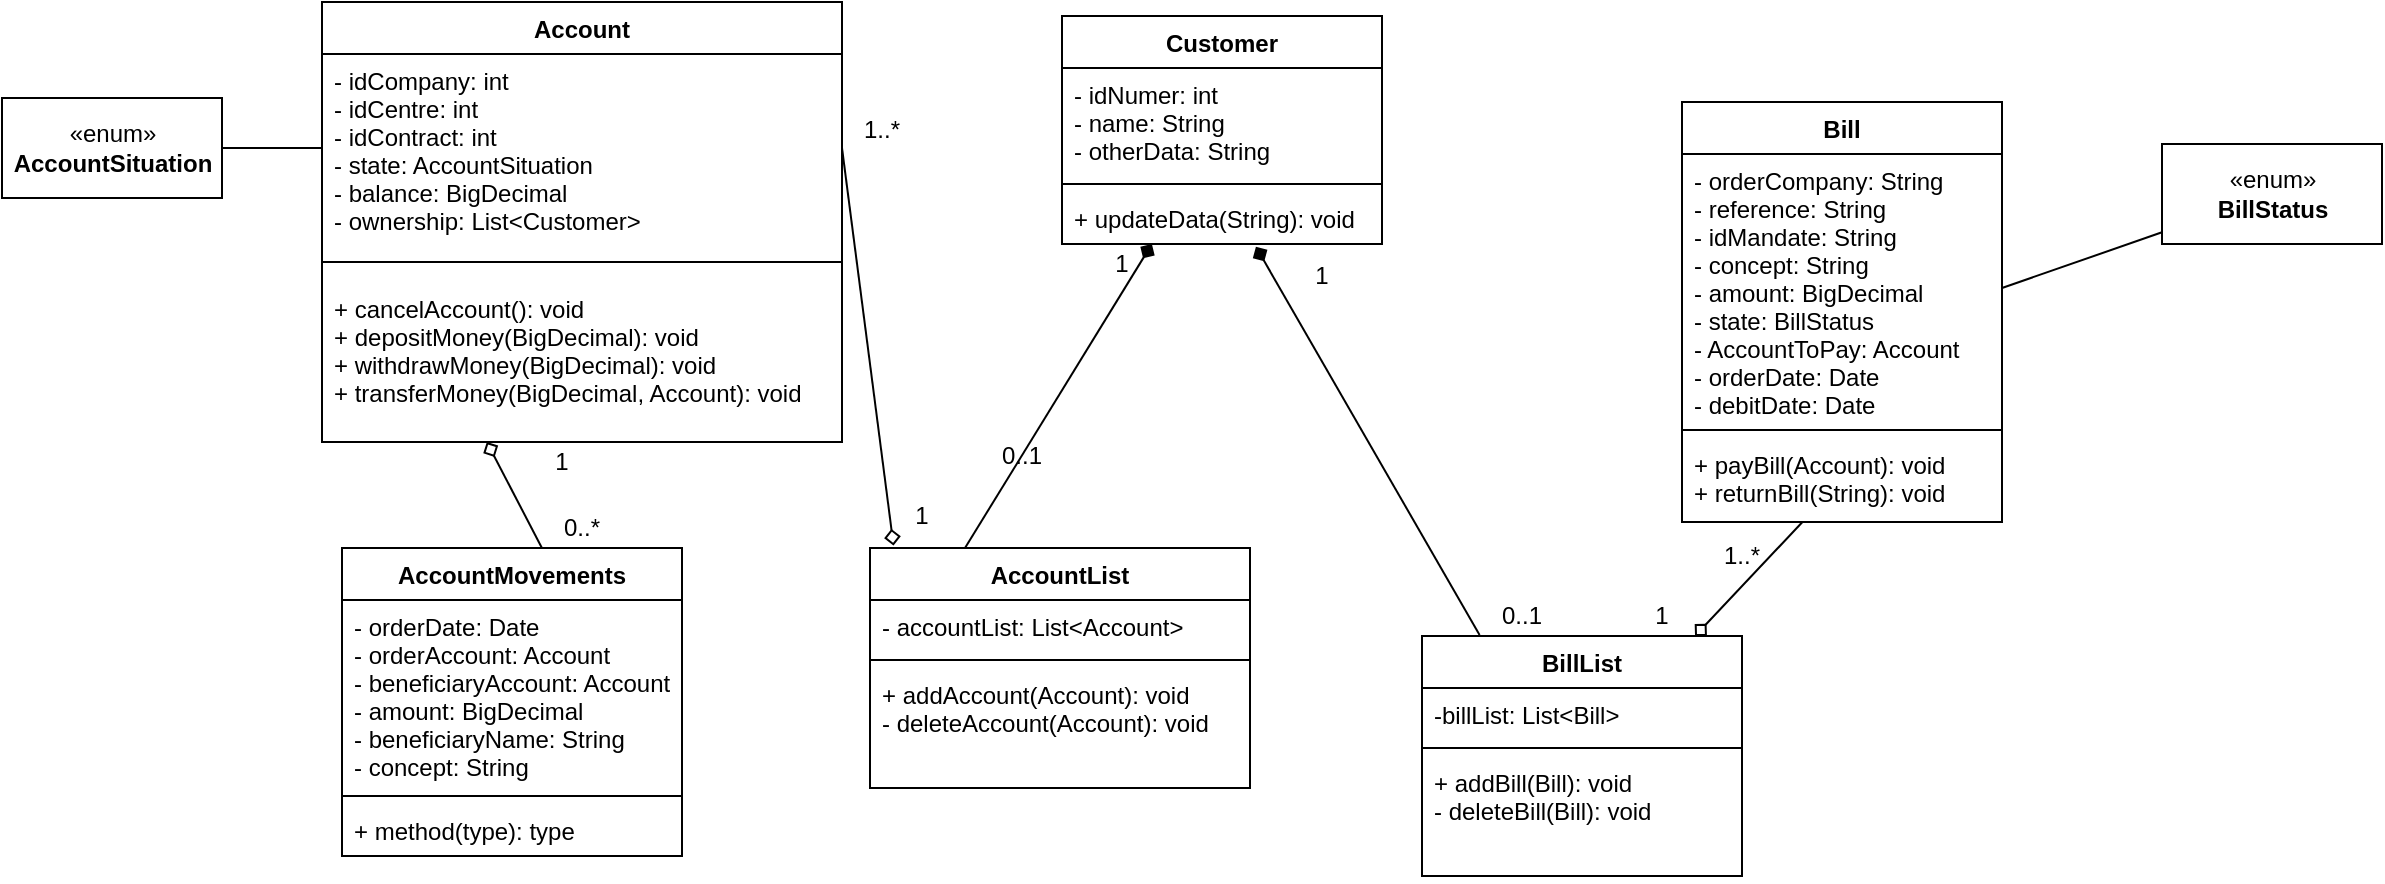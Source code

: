 <mxfile version="14.8.4" type="google"><diagram id="hjQjDwa1X-pcprEK7UmY" name="Page-1"><mxGraphModel dx="2154" dy="1944" grid="1" gridSize="10" guides="1" tooltips="1" connect="1" arrows="1" fold="1" page="1" pageScale="1" pageWidth="827" pageHeight="1169" math="0" shadow="0"><root><mxCell id="0"/><mxCell id="1" parent="0"/><mxCell id="gszotQaacNOwaBDrE5O1-33" style="edgeStyle=none;rounded=0;orthogonalLoop=1;jettySize=auto;html=1;entryX=0.25;entryY=0;entryDx=0;entryDy=0;fontSize=12;startArrow=diamond;startFill=1;endArrow=none;endFill=0;" edge="1" parent="1" source="gszotQaacNOwaBDrE5O1-1" target="gszotQaacNOwaBDrE5O1-5"><mxGeometry relative="1" as="geometry"/></mxCell><mxCell id="gszotQaacNOwaBDrE5O1-1" value="Customer" style="swimlane;fontStyle=1;align=center;verticalAlign=top;childLayout=stackLayout;horizontal=1;startSize=26;horizontalStack=0;resizeParent=1;resizeParentMax=0;resizeLast=0;collapsible=1;marginBottom=0;fontSize=12;" vertex="1" parent="1"><mxGeometry x="370" y="-563" width="160" height="114" as="geometry"/></mxCell><mxCell id="gszotQaacNOwaBDrE5O1-2" value="- idNumer: int&#10;- name: String&#10;- otherData: String" style="text;strokeColor=none;fillColor=none;align=left;verticalAlign=top;spacingLeft=4;spacingRight=4;overflow=hidden;rotatable=0;points=[[0,0.5],[1,0.5]];portConstraint=eastwest;" vertex="1" parent="gszotQaacNOwaBDrE5O1-1"><mxGeometry y="26" width="160" height="54" as="geometry"/></mxCell><mxCell id="gszotQaacNOwaBDrE5O1-3" value="" style="line;strokeWidth=1;fillColor=none;align=left;verticalAlign=middle;spacingTop=-1;spacingLeft=3;spacingRight=3;rotatable=0;labelPosition=right;points=[];portConstraint=eastwest;" vertex="1" parent="gszotQaacNOwaBDrE5O1-1"><mxGeometry y="80" width="160" height="8" as="geometry"/></mxCell><mxCell id="gszotQaacNOwaBDrE5O1-4" value="+ updateData(String): void" style="text;strokeColor=none;fillColor=none;align=left;verticalAlign=top;spacingLeft=4;spacingRight=4;overflow=hidden;rotatable=0;points=[[0,0.5],[1,0.5]];portConstraint=eastwest;" vertex="1" parent="gszotQaacNOwaBDrE5O1-1"><mxGeometry y="88" width="160" height="26" as="geometry"/></mxCell><mxCell id="gszotQaacNOwaBDrE5O1-5" value="AccountList" style="swimlane;fontStyle=1;align=center;verticalAlign=top;childLayout=stackLayout;horizontal=1;startSize=26;horizontalStack=0;resizeParent=1;resizeParentMax=0;resizeLast=0;collapsible=1;marginBottom=0;fontSize=12;" vertex="1" parent="1"><mxGeometry x="274" y="-297" width="190" height="120" as="geometry"/></mxCell><mxCell id="gszotQaacNOwaBDrE5O1-6" value="- accountList: List&lt;Account&gt;" style="text;strokeColor=none;fillColor=none;align=left;verticalAlign=top;spacingLeft=4;spacingRight=4;overflow=hidden;rotatable=0;points=[[0,0.5],[1,0.5]];portConstraint=eastwest;" vertex="1" parent="gszotQaacNOwaBDrE5O1-5"><mxGeometry y="26" width="190" height="26" as="geometry"/></mxCell><mxCell id="gszotQaacNOwaBDrE5O1-7" value="" style="line;strokeWidth=1;fillColor=none;align=left;verticalAlign=middle;spacingTop=-1;spacingLeft=3;spacingRight=3;rotatable=0;labelPosition=right;points=[];portConstraint=eastwest;" vertex="1" parent="gszotQaacNOwaBDrE5O1-5"><mxGeometry y="52" width="190" height="8" as="geometry"/></mxCell><mxCell id="gszotQaacNOwaBDrE5O1-8" value="+ addAccount(Account): void&#10;- deleteAccount(Account): void" style="text;strokeColor=none;fillColor=none;align=left;verticalAlign=top;spacingLeft=4;spacingRight=4;overflow=hidden;rotatable=0;points=[[0,0.5],[1,0.5]];portConstraint=eastwest;" vertex="1" parent="gszotQaacNOwaBDrE5O1-5"><mxGeometry y="60" width="190" height="60" as="geometry"/></mxCell><mxCell id="gszotQaacNOwaBDrE5O1-13" value="Account" style="swimlane;fontStyle=1;align=center;verticalAlign=top;childLayout=stackLayout;horizontal=1;startSize=26;horizontalStack=0;resizeParent=1;resizeParentMax=0;resizeLast=0;collapsible=1;marginBottom=0;fontSize=12;" vertex="1" parent="1"><mxGeometry y="-570" width="260" height="220" as="geometry"/></mxCell><mxCell id="gszotQaacNOwaBDrE5O1-14" value="- idCompany: int&#10;- idCentre: int&#10;- idContract: int&#10;- state: AccountSituation&#10;- balance: BigDecimal&#10;- ownership: List&lt;Customer&gt;" style="text;strokeColor=none;fillColor=none;align=left;verticalAlign=top;spacingLeft=4;spacingRight=4;overflow=hidden;rotatable=0;points=[[0,0.5],[1,0.5]];portConstraint=eastwest;" vertex="1" parent="gszotQaacNOwaBDrE5O1-13"><mxGeometry y="26" width="260" height="94" as="geometry"/></mxCell><mxCell id="gszotQaacNOwaBDrE5O1-15" value="" style="line;strokeWidth=1;fillColor=none;align=left;verticalAlign=middle;spacingTop=-1;spacingLeft=3;spacingRight=3;rotatable=0;labelPosition=right;points=[];portConstraint=eastwest;" vertex="1" parent="gszotQaacNOwaBDrE5O1-13"><mxGeometry y="120" width="260" height="20" as="geometry"/></mxCell><mxCell id="gszotQaacNOwaBDrE5O1-16" value="+ cancelAccount(): void&#10;+ depositMoney(BigDecimal): void&#10;+ withdrawMoney(BigDecimal): void&#10;+ transferMoney(BigDecimal, Account): void" style="text;strokeColor=none;fillColor=none;align=left;verticalAlign=top;spacingLeft=4;spacingRight=4;overflow=hidden;rotatable=0;points=[[0,0.5],[1,0.5]];portConstraint=eastwest;" vertex="1" parent="gszotQaacNOwaBDrE5O1-13"><mxGeometry y="140" width="260" height="80" as="geometry"/></mxCell><mxCell id="gszotQaacNOwaBDrE5O1-19" value="AccountMovements" style="swimlane;fontStyle=1;align=center;verticalAlign=top;childLayout=stackLayout;horizontal=1;startSize=26;horizontalStack=0;resizeParent=1;resizeParentMax=0;resizeLast=0;collapsible=1;marginBottom=0;fontSize=12;" vertex="1" parent="1"><mxGeometry x="10" y="-297" width="170" height="154" as="geometry"/></mxCell><mxCell id="gszotQaacNOwaBDrE5O1-20" value="- orderDate: Date&#10;- orderAccount: Account&#10;- beneficiaryAccount: Account&#10;- amount: BigDecimal&#10;- beneficiaryName: String&#10;- concept: String" style="text;strokeColor=none;fillColor=none;align=left;verticalAlign=top;spacingLeft=4;spacingRight=4;overflow=hidden;rotatable=0;points=[[0,0.5],[1,0.5]];portConstraint=eastwest;" vertex="1" parent="gszotQaacNOwaBDrE5O1-19"><mxGeometry y="26" width="170" height="94" as="geometry"/></mxCell><mxCell id="gszotQaacNOwaBDrE5O1-21" value="" style="line;strokeWidth=1;fillColor=none;align=left;verticalAlign=middle;spacingTop=-1;spacingLeft=3;spacingRight=3;rotatable=0;labelPosition=right;points=[];portConstraint=eastwest;" vertex="1" parent="gszotQaacNOwaBDrE5O1-19"><mxGeometry y="120" width="170" height="8" as="geometry"/></mxCell><mxCell id="gszotQaacNOwaBDrE5O1-22" value="+ method(type): type" style="text;strokeColor=none;fillColor=none;align=left;verticalAlign=top;spacingLeft=4;spacingRight=4;overflow=hidden;rotatable=0;points=[[0,0.5],[1,0.5]];portConstraint=eastwest;" vertex="1" parent="gszotQaacNOwaBDrE5O1-19"><mxGeometry y="128" width="170" height="26" as="geometry"/></mxCell><mxCell id="gszotQaacNOwaBDrE5O1-31" style="edgeStyle=none;rounded=0;orthogonalLoop=1;jettySize=auto;html=1;entryX=0.588;entryY=0;entryDx=0;entryDy=0;fontSize=12;startArrow=diamond;startFill=0;endArrow=none;endFill=0;entryPerimeter=0;exitX=0.317;exitY=1;exitDx=0;exitDy=0;exitPerimeter=0;" edge="1" parent="1" source="gszotQaacNOwaBDrE5O1-16" target="gszotQaacNOwaBDrE5O1-19"><mxGeometry relative="1" as="geometry"><mxPoint x="92" y="-343" as="sourcePoint"/></mxGeometry></mxCell><mxCell id="gszotQaacNOwaBDrE5O1-26" value="1" style="text;html=1;strokeColor=none;fillColor=none;align=center;verticalAlign=middle;whiteSpace=wrap;rounded=0;fontSize=12;" vertex="1" parent="1"><mxGeometry x="100" y="-350" width="40" height="20" as="geometry"/></mxCell><mxCell id="gszotQaacNOwaBDrE5O1-28" value="0..*" style="text;html=1;strokeColor=none;fillColor=none;align=center;verticalAlign=middle;whiteSpace=wrap;rounded=0;fontSize=12;" vertex="1" parent="1"><mxGeometry x="110" y="-317" width="40" height="20" as="geometry"/></mxCell><mxCell id="gszotQaacNOwaBDrE5O1-34" value="1" style="text;html=1;strokeColor=none;fillColor=none;align=center;verticalAlign=middle;whiteSpace=wrap;rounded=0;fontSize=12;" vertex="1" parent="1"><mxGeometry x="380" y="-449" width="40" height="20" as="geometry"/></mxCell><mxCell id="gszotQaacNOwaBDrE5O1-35" value="0..1" style="text;html=1;strokeColor=none;fillColor=none;align=center;verticalAlign=middle;whiteSpace=wrap;rounded=0;fontSize=12;" vertex="1" parent="1"><mxGeometry x="330" y="-353" width="40" height="20" as="geometry"/></mxCell><mxCell id="gszotQaacNOwaBDrE5O1-36" style="edgeStyle=none;rounded=0;orthogonalLoop=1;jettySize=auto;html=1;entryX=1;entryY=0.5;entryDx=0;entryDy=0;fontSize=12;startArrow=diamond;startFill=0;endArrow=none;endFill=0;exitX=0.062;exitY=-0.01;exitDx=0;exitDy=0;exitPerimeter=0;" edge="1" parent="1" source="gszotQaacNOwaBDrE5O1-5" target="gszotQaacNOwaBDrE5O1-14"><mxGeometry relative="1" as="geometry"><mxPoint x="300" y="-303" as="sourcePoint"/></mxGeometry></mxCell><mxCell id="gszotQaacNOwaBDrE5O1-37" value="1" style="text;html=1;strokeColor=none;fillColor=none;align=center;verticalAlign=middle;whiteSpace=wrap;rounded=0;fontSize=12;" vertex="1" parent="1"><mxGeometry x="280" y="-323" width="40" height="20" as="geometry"/></mxCell><mxCell id="gszotQaacNOwaBDrE5O1-41" value="1..*" style="text;html=1;strokeColor=none;fillColor=none;align=center;verticalAlign=middle;whiteSpace=wrap;rounded=0;fontSize=12;" vertex="1" parent="1"><mxGeometry x="260" y="-516" width="40" height="20" as="geometry"/></mxCell><mxCell id="gszotQaacNOwaBDrE5O1-42" value="Bill" style="swimlane;fontStyle=1;align=center;verticalAlign=top;childLayout=stackLayout;horizontal=1;startSize=26;horizontalStack=0;resizeParent=1;resizeParentMax=0;resizeLast=0;collapsible=1;marginBottom=0;fontSize=12;" vertex="1" parent="1"><mxGeometry x="680" y="-520" width="160" height="210" as="geometry"/></mxCell><mxCell id="gszotQaacNOwaBDrE5O1-43" value="- orderCompany: String&#10;- reference: String&#10;- idMandate: String&#10;- concept: String&#10;- amount: BigDecimal&#10;- state: BillStatus&#10;- AccountToPay: Account&#10;- orderDate: Date&#10;- debitDate: Date" style="text;strokeColor=none;fillColor=none;align=left;verticalAlign=top;spacingLeft=4;spacingRight=4;overflow=hidden;rotatable=0;points=[[0,0.5],[1,0.5]];portConstraint=eastwest;" vertex="1" parent="gszotQaacNOwaBDrE5O1-42"><mxGeometry y="26" width="160" height="134" as="geometry"/></mxCell><mxCell id="gszotQaacNOwaBDrE5O1-44" value="" style="line;strokeWidth=1;fillColor=none;align=left;verticalAlign=middle;spacingTop=-1;spacingLeft=3;spacingRight=3;rotatable=0;labelPosition=right;points=[];portConstraint=eastwest;" vertex="1" parent="gszotQaacNOwaBDrE5O1-42"><mxGeometry y="160" width="160" height="8" as="geometry"/></mxCell><mxCell id="gszotQaacNOwaBDrE5O1-45" value="+ payBill(Account): void&#10;+ returnBill(String): void" style="text;strokeColor=none;fillColor=none;align=left;verticalAlign=top;spacingLeft=4;spacingRight=4;overflow=hidden;rotatable=0;points=[[0,0.5],[1,0.5]];portConstraint=eastwest;" vertex="1" parent="gszotQaacNOwaBDrE5O1-42"><mxGeometry y="168" width="160" height="42" as="geometry"/></mxCell><mxCell id="gszotQaacNOwaBDrE5O1-46" value="«enum»&lt;br&gt;&lt;b&gt;AccountSituation&lt;/b&gt;" style="html=1;fontSize=12;" vertex="1" parent="1"><mxGeometry x="-160" y="-522" width="110" height="50" as="geometry"/></mxCell><mxCell id="gszotQaacNOwaBDrE5O1-49" value="" style="endArrow=none;endFill=0;endSize=12;html=1;fontSize=12;exitX=1;exitY=0.5;exitDx=0;exitDy=0;entryX=0;entryY=0.5;entryDx=0;entryDy=0;" edge="1" parent="1" source="gszotQaacNOwaBDrE5O1-46" target="gszotQaacNOwaBDrE5O1-14"><mxGeometry width="160" relative="1" as="geometry"><mxPoint x="30" y="-463" as="sourcePoint"/><mxPoint x="190" y="-463" as="targetPoint"/></mxGeometry></mxCell><mxCell id="gszotQaacNOwaBDrE5O1-51" style="edgeStyle=none;rounded=0;orthogonalLoop=1;jettySize=auto;html=1;entryX=1;entryY=0.5;entryDx=0;entryDy=0;fontSize=12;startArrow=none;startFill=0;endArrow=none;endFill=0;" edge="1" parent="1" source="gszotQaacNOwaBDrE5O1-50" target="gszotQaacNOwaBDrE5O1-43"><mxGeometry relative="1" as="geometry"/></mxCell><mxCell id="gszotQaacNOwaBDrE5O1-50" value="«enum»&lt;br&gt;&lt;b&gt;BillStatus&lt;/b&gt;" style="html=1;fontSize=12;" vertex="1" parent="1"><mxGeometry x="920" y="-499" width="110" height="50" as="geometry"/></mxCell><mxCell id="gszotQaacNOwaBDrE5O1-58" style="edgeStyle=none;rounded=0;orthogonalLoop=1;jettySize=auto;html=1;fontSize=12;startArrow=diamond;startFill=0;endArrow=none;endFill=0;" edge="1" parent="1" source="gszotQaacNOwaBDrE5O1-52" target="gszotQaacNOwaBDrE5O1-45"><mxGeometry relative="1" as="geometry"/></mxCell><mxCell id="gszotQaacNOwaBDrE5O1-52" value="BillList" style="swimlane;fontStyle=1;align=center;verticalAlign=top;childLayout=stackLayout;horizontal=1;startSize=26;horizontalStack=0;resizeParent=1;resizeParentMax=0;resizeLast=0;collapsible=1;marginBottom=0;fontSize=12;" vertex="1" parent="1"><mxGeometry x="550" y="-253" width="160" height="120" as="geometry"/></mxCell><mxCell id="gszotQaacNOwaBDrE5O1-53" value="-billList: List&lt;Bill&gt;" style="text;strokeColor=none;fillColor=none;align=left;verticalAlign=top;spacingLeft=4;spacingRight=4;overflow=hidden;rotatable=0;points=[[0,0.5],[1,0.5]];portConstraint=eastwest;" vertex="1" parent="gszotQaacNOwaBDrE5O1-52"><mxGeometry y="26" width="160" height="26" as="geometry"/></mxCell><mxCell id="gszotQaacNOwaBDrE5O1-54" value="" style="line;strokeWidth=1;fillColor=none;align=left;verticalAlign=middle;spacingTop=-1;spacingLeft=3;spacingRight=3;rotatable=0;labelPosition=right;points=[];portConstraint=eastwest;" vertex="1" parent="gszotQaacNOwaBDrE5O1-52"><mxGeometry y="52" width="160" height="8" as="geometry"/></mxCell><mxCell id="gszotQaacNOwaBDrE5O1-55" value="+ addBill(Bill): void&#10;- deleteBill(Bill): void" style="text;strokeColor=none;fillColor=none;align=left;verticalAlign=top;spacingLeft=4;spacingRight=4;overflow=hidden;rotatable=0;points=[[0,0.5],[1,0.5]];portConstraint=eastwest;" vertex="1" parent="gszotQaacNOwaBDrE5O1-52"><mxGeometry y="60" width="160" height="60" as="geometry"/></mxCell><mxCell id="gszotQaacNOwaBDrE5O1-56" value="" style="endArrow=none;endFill=0;endSize=12;html=1;fontSize=12;exitX=0.606;exitY=1.052;exitDx=0;exitDy=0;exitPerimeter=0;entryX=0.18;entryY=-0.004;entryDx=0;entryDy=0;entryPerimeter=0;startArrow=diamond;startFill=1;" edge="1" parent="1" source="gszotQaacNOwaBDrE5O1-4" target="gszotQaacNOwaBDrE5O1-52"><mxGeometry width="160" relative="1" as="geometry"><mxPoint x="370" y="-423" as="sourcePoint"/><mxPoint x="530" y="-423" as="targetPoint"/></mxGeometry></mxCell><mxCell id="gszotQaacNOwaBDrE5O1-59" value="1" style="text;html=1;strokeColor=none;fillColor=none;align=center;verticalAlign=middle;whiteSpace=wrap;rounded=0;fontSize=12;" vertex="1" parent="1"><mxGeometry x="480" y="-443" width="40" height="20" as="geometry"/></mxCell><mxCell id="gszotQaacNOwaBDrE5O1-61" value="0..1" style="text;html=1;strokeColor=none;fillColor=none;align=center;verticalAlign=middle;whiteSpace=wrap;rounded=0;fontSize=12;" vertex="1" parent="1"><mxGeometry x="580" y="-273" width="40" height="20" as="geometry"/></mxCell><mxCell id="gszotQaacNOwaBDrE5O1-62" value="1" style="text;html=1;strokeColor=none;fillColor=none;align=center;verticalAlign=middle;whiteSpace=wrap;rounded=0;fontSize=12;" vertex="1" parent="1"><mxGeometry x="650" y="-273" width="40" height="20" as="geometry"/></mxCell><mxCell id="gszotQaacNOwaBDrE5O1-66" value="1..*" style="text;html=1;strokeColor=none;fillColor=none;align=center;verticalAlign=middle;whiteSpace=wrap;rounded=0;fontSize=12;" vertex="1" parent="1"><mxGeometry x="690" y="-303" width="40" height="20" as="geometry"/></mxCell></root></mxGraphModel></diagram></mxfile>